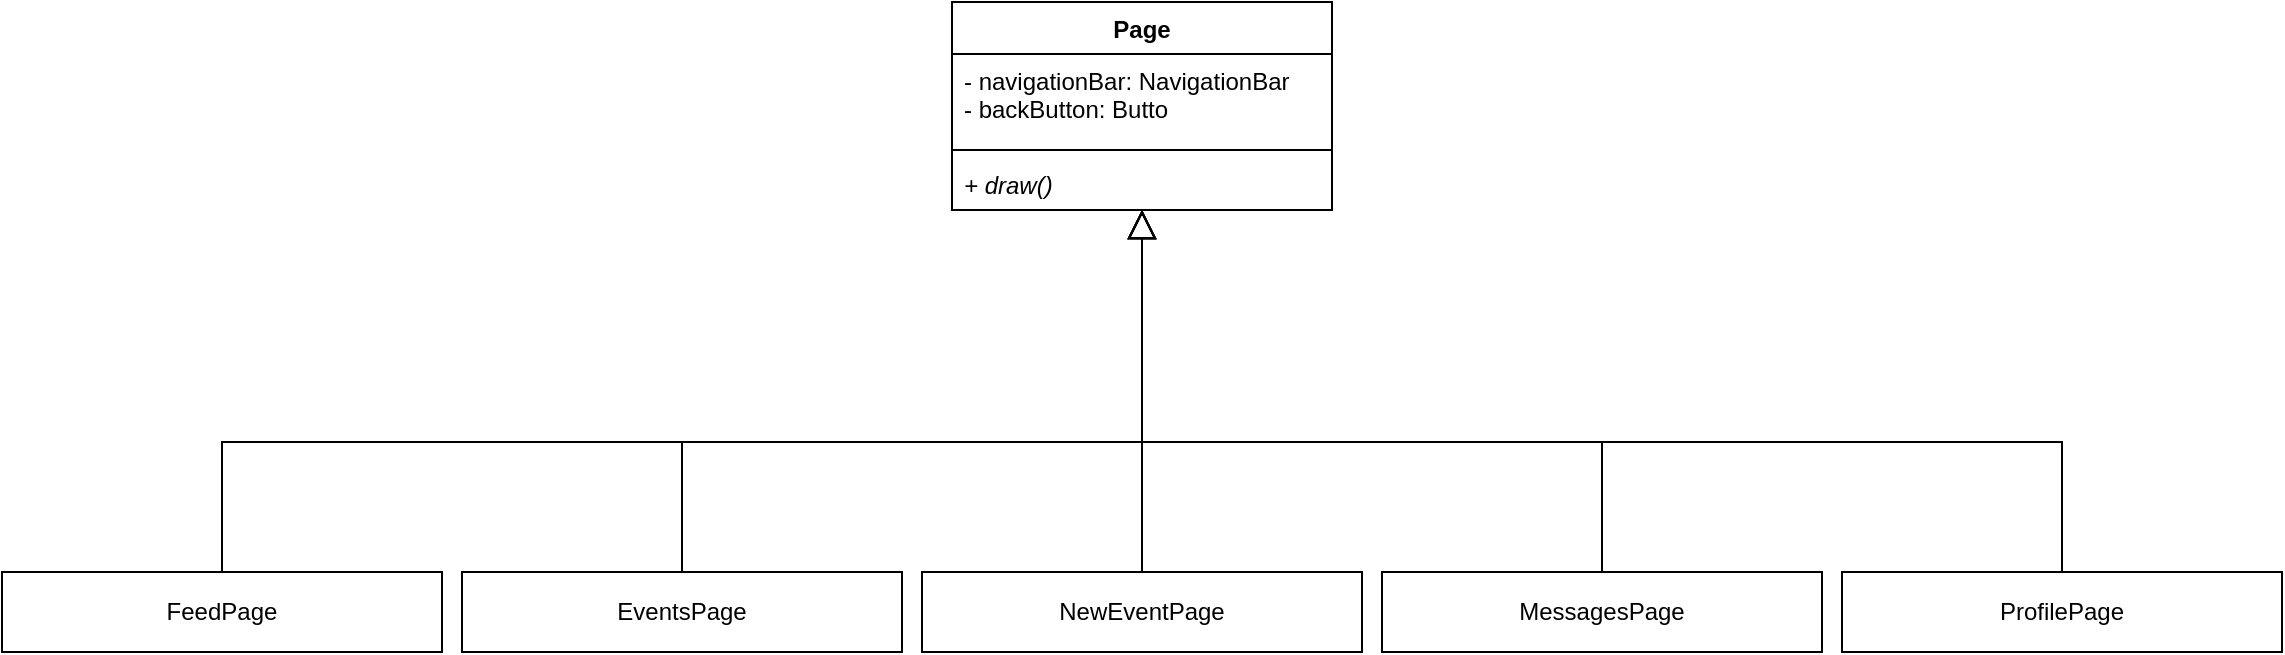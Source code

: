 <mxfile version="15.3.8" type="device"><diagram id="CQCIcHr_4ce0oaBiHeOM" name="Page-1"><mxGraphModel dx="1086" dy="966" grid="1" gridSize="10" guides="1" tooltips="1" connect="1" arrows="1" fold="1" page="1" pageScale="1" pageWidth="850" pageHeight="1100" math="0" shadow="0"><root><mxCell id="0"/><mxCell id="1" parent="0"/><mxCell id="_oHnYHOY8ldZZvFgNea--8" style="edgeStyle=orthogonalEdgeStyle;rounded=0;orthogonalLoop=1;jettySize=auto;html=1;entryX=0.5;entryY=1;entryDx=0;entryDy=0;endArrow=block;endFill=0;startSize=6;endSize=12;exitX=0.5;exitY=0;exitDx=0;exitDy=0;" parent="1" source="_oHnYHOY8ldZZvFgNea--1" target="z8dq6Bo9bMGMIkXe-X6M-1" edge="1"><mxGeometry relative="1" as="geometry"><Array as="points"><mxPoint x="440" y="280"/><mxPoint x="900" y="280"/></Array><mxPoint x="900" y="215" as="targetPoint"/></mxGeometry></mxCell><mxCell id="_oHnYHOY8ldZZvFgNea--1" value="FeedPage" style="rounded=0;whiteSpace=wrap;html=1;align=center;" parent="1" vertex="1"><mxGeometry x="330" y="345" width="220" height="40" as="geometry"/></mxCell><mxCell id="_oHnYHOY8ldZZvFgNea--9" style="edgeStyle=orthogonalEdgeStyle;rounded=0;orthogonalLoop=1;jettySize=auto;html=1;entryX=0.5;entryY=1;entryDx=0;entryDy=0;endArrow=block;endFill=0;startSize=6;endSize=12;exitX=0.5;exitY=0;exitDx=0;exitDy=0;" parent="1" source="_oHnYHOY8ldZZvFgNea--2" target="z8dq6Bo9bMGMIkXe-X6M-1" edge="1"><mxGeometry relative="1" as="geometry"><Array as="points"><mxPoint x="670" y="280"/><mxPoint x="900" y="280"/></Array><mxPoint x="900" y="215" as="targetPoint"/></mxGeometry></mxCell><mxCell id="_oHnYHOY8ldZZvFgNea--2" value="EventsPage" style="rounded=0;whiteSpace=wrap;html=1;align=center;" parent="1" vertex="1"><mxGeometry x="560" y="345" width="220" height="40" as="geometry"/></mxCell><mxCell id="_oHnYHOY8ldZZvFgNea--7" style="edgeStyle=orthogonalEdgeStyle;rounded=0;orthogonalLoop=1;jettySize=auto;html=1;entryX=0.5;entryY=1;entryDx=0;entryDy=0;endArrow=block;endFill=0;startSize=6;endSize=12;exitX=0.5;exitY=0;exitDx=0;exitDy=0;" parent="1" source="_oHnYHOY8ldZZvFgNea--3" target="z8dq6Bo9bMGMIkXe-X6M-1" edge="1"><mxGeometry relative="1" as="geometry"><mxPoint x="900" y="215" as="targetPoint"/></mxGeometry></mxCell><mxCell id="_oHnYHOY8ldZZvFgNea--3" value="NewEventPage" style="rounded=0;whiteSpace=wrap;html=1;align=center;" parent="1" vertex="1"><mxGeometry x="790" y="345" width="220" height="40" as="geometry"/></mxCell><mxCell id="_oHnYHOY8ldZZvFgNea--10" style="edgeStyle=orthogonalEdgeStyle;rounded=0;orthogonalLoop=1;jettySize=auto;html=1;endArrow=block;endFill=0;startSize=6;endSize=12;exitX=0.5;exitY=0;exitDx=0;exitDy=0;entryX=0.5;entryY=1;entryDx=0;entryDy=0;" parent="1" source="_oHnYHOY8ldZZvFgNea--4" target="z8dq6Bo9bMGMIkXe-X6M-1" edge="1"><mxGeometry relative="1" as="geometry"><Array as="points"><mxPoint x="1130" y="280"/><mxPoint x="900" y="280"/></Array><mxPoint x="970" y="200" as="targetPoint"/></mxGeometry></mxCell><mxCell id="_oHnYHOY8ldZZvFgNea--4" value="MessagesPage" style="rounded=0;whiteSpace=wrap;html=1;align=center;" parent="1" vertex="1"><mxGeometry x="1020" y="345" width="220" height="40" as="geometry"/></mxCell><mxCell id="_oHnYHOY8ldZZvFgNea--11" style="edgeStyle=orthogonalEdgeStyle;rounded=0;orthogonalLoop=1;jettySize=auto;html=1;exitX=0.5;exitY=0;exitDx=0;exitDy=0;entryX=0.5;entryY=1;entryDx=0;entryDy=0;endArrow=block;endFill=0;startSize=6;endSize=12;" parent="1" source="_oHnYHOY8ldZZvFgNea--5" target="z8dq6Bo9bMGMIkXe-X6M-1" edge="1"><mxGeometry relative="1" as="geometry"><Array as="points"><mxPoint x="1360" y="280"/><mxPoint x="900" y="280"/></Array><mxPoint x="900" y="215" as="targetPoint"/></mxGeometry></mxCell><mxCell id="_oHnYHOY8ldZZvFgNea--5" value="ProfilePage" style="rounded=0;whiteSpace=wrap;html=1;align=center;" parent="1" vertex="1"><mxGeometry x="1250" y="345" width="220" height="40" as="geometry"/></mxCell><mxCell id="z8dq6Bo9bMGMIkXe-X6M-1" value="Page" style="swimlane;fontStyle=1;align=center;verticalAlign=top;childLayout=stackLayout;horizontal=1;startSize=26;horizontalStack=0;resizeParent=1;resizeParentMax=0;resizeLast=0;collapsible=1;marginBottom=0;swimlaneFillColor=default;" parent="1" vertex="1"><mxGeometry x="805" y="60" width="190" height="104" as="geometry"><mxRectangle x="865" y="190" width="70" height="26" as="alternateBounds"/></mxGeometry></mxCell><mxCell id="z8dq6Bo9bMGMIkXe-X6M-2" value="- navigationBar: NavigationBar&#10;- backButton: Butto" style="text;strokeColor=none;fillColor=none;align=left;verticalAlign=top;spacingLeft=4;spacingRight=4;overflow=hidden;rotatable=0;points=[[0,0.5],[1,0.5]];portConstraint=eastwest;" parent="z8dq6Bo9bMGMIkXe-X6M-1" vertex="1"><mxGeometry y="26" width="190" height="44" as="geometry"/></mxCell><mxCell id="z8dq6Bo9bMGMIkXe-X6M-3" value="" style="line;strokeWidth=1;fillColor=none;align=left;verticalAlign=middle;spacingTop=-1;spacingLeft=3;spacingRight=3;rotatable=0;labelPosition=right;points=[];portConstraint=eastwest;" parent="z8dq6Bo9bMGMIkXe-X6M-1" vertex="1"><mxGeometry y="70" width="190" height="8" as="geometry"/></mxCell><mxCell id="z8dq6Bo9bMGMIkXe-X6M-4" value="+ draw()" style="text;strokeColor=none;fillColor=none;align=left;verticalAlign=top;spacingLeft=4;spacingRight=4;overflow=hidden;rotatable=0;points=[[0,0.5],[1,0.5]];portConstraint=eastwest;fontStyle=2" parent="z8dq6Bo9bMGMIkXe-X6M-1" vertex="1"><mxGeometry y="78" width="190" height="26" as="geometry"/></mxCell></root></mxGraphModel></diagram></mxfile>